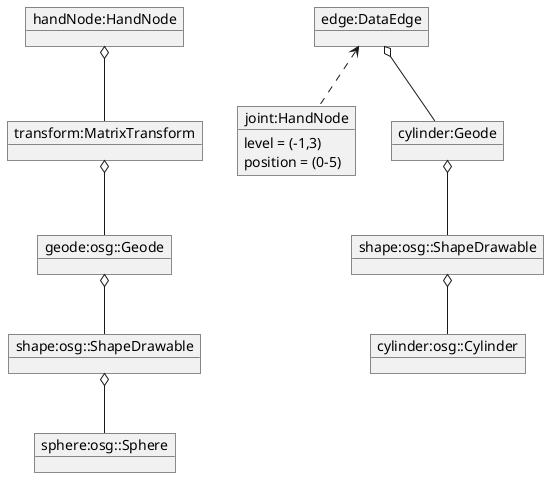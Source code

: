 // Module hand2
// Autor: Aug_RealityKings


@startuml
object "handNode:HandNode" as obj1
object "transform:MatrixTransform" as obj2
object "geode:osg::Geode" as obj3
object "shape:osg::ShapeDrawable" as obj4
object "sphere:osg::Sphere" as obj5


object "joint:HandNode" as obj6
obj6 : level = (-1,3)
obj6 : position = (0-5)

object "edge:DataEdge" as obj7
object "cylinder:Geode" as obj8
object "shape:osg::ShapeDrawable" as obj9
object "cylinder:osg::Cylinder" as obj10



obj1 o-- obj2
obj2 o-- obj3
obj3 o-- obj4
obj4 o-- obj5

obj7 <.. obj6
obj7 o-- obj8
obj8 o-- obj9
obj9 o-- obj10


@enduml